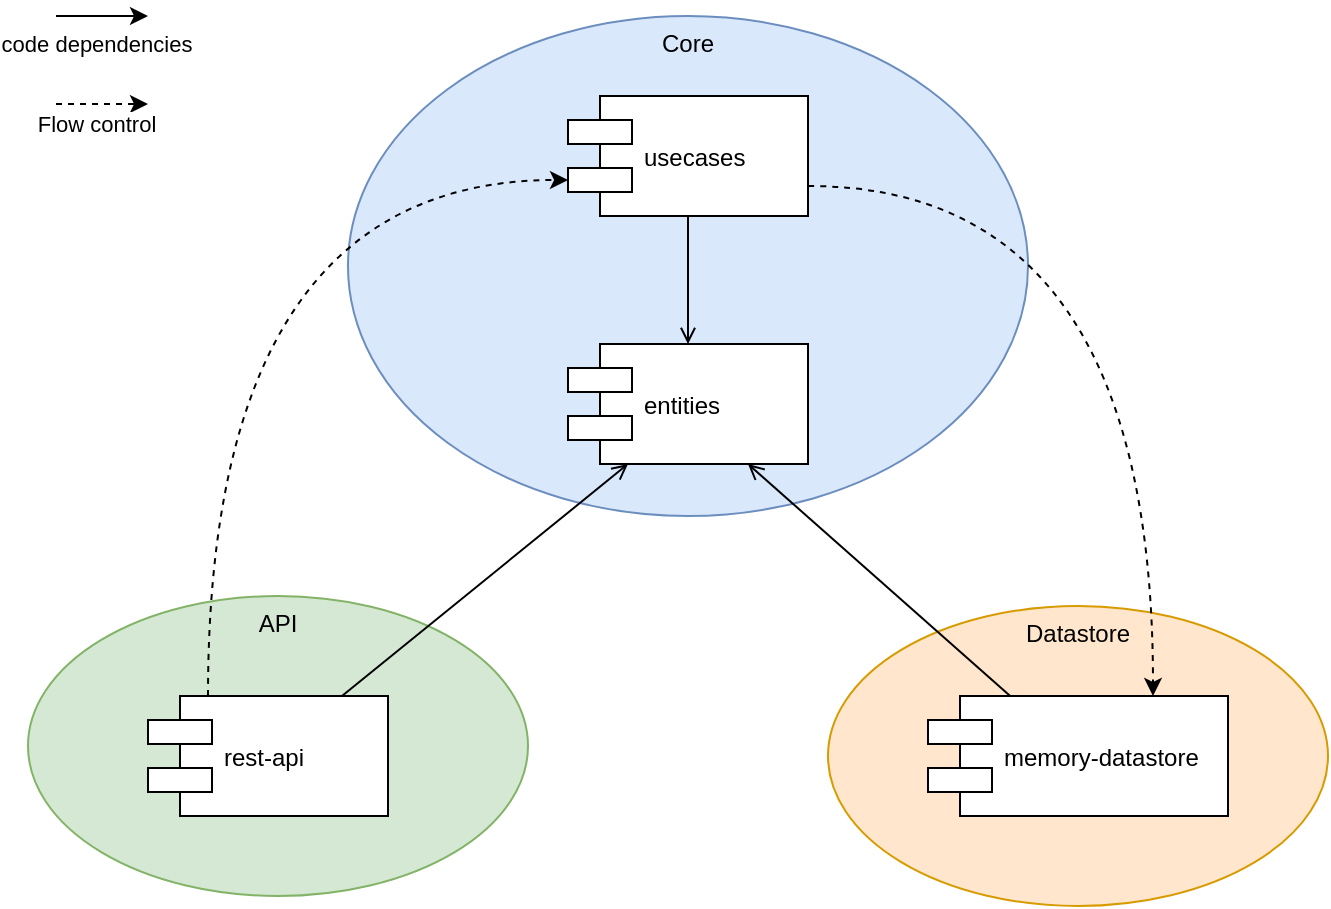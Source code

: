 <mxfile version="12.4.2" type="device" pages="4"><diagram id="RuPGUetqcB6qtvkANAkR" name="Components"><mxGraphModel dx="1248" dy="632" grid="1" gridSize="10" guides="1" tooltips="1" connect="1" arrows="1" fold="1" page="1" pageScale="1" pageWidth="827" pageHeight="1169" math="0" shadow="0"><root><mxCell id="0"/><mxCell id="1" parent="0"/><mxCell id="nGZdGKwZeISWatALYTHc-10" value="Datastore" style="ellipse;whiteSpace=wrap;html=1;verticalAlign=top;fillColor=#ffe6cc;strokeColor=#d79b00;" vertex="1" parent="1"><mxGeometry x="488" y="335" width="250" height="150" as="geometry"/></mxCell><mxCell id="nGZdGKwZeISWatALYTHc-9" value="API" style="ellipse;whiteSpace=wrap;html=1;verticalAlign=top;fillColor=#d5e8d4;strokeColor=#82b366;" vertex="1" parent="1"><mxGeometry x="88" y="330" width="250" height="150" as="geometry"/></mxCell><mxCell id="nGZdGKwZeISWatALYTHc-8" value="Core" style="ellipse;whiteSpace=wrap;html=1;verticalAlign=top;fillColor=#dae8fc;strokeColor=#6c8ebf;" vertex="1" parent="1"><mxGeometry x="248" y="40" width="340" height="250" as="geometry"/></mxCell><mxCell id="2S4x7krTkiD_vt_uix7Z-6" value="code dependencies" style="rounded=0;orthogonalLoop=1;jettySize=auto;html=1;entryX=0.25;entryY=1;entryDx=0;entryDy=0;" parent="1" edge="1"><mxGeometry x="-0.13" y="-14" relative="1" as="geometry"><mxPoint x="102" y="40" as="sourcePoint"/><mxPoint x="148" y="40" as="targetPoint"/><mxPoint as="offset"/></mxGeometry></mxCell><mxCell id="2S4x7krTkiD_vt_uix7Z-9" value="Flow control" style="rounded=0;orthogonalLoop=1;jettySize=auto;html=1;entryX=0;entryY=0.3;entryDx=0;entryDy=0;dashed=1;" parent="1" edge="1"><mxGeometry x="-0.13" y="-10" relative="1" as="geometry"><mxPoint x="102" y="84" as="sourcePoint"/><mxPoint x="148" y="84" as="targetPoint"/><mxPoint as="offset"/></mxGeometry></mxCell><mxCell id="nGZdGKwZeISWatALYTHc-1" value="entities" style="shape=component;align=left;spacingLeft=36;" vertex="1" parent="1"><mxGeometry x="358" y="204" width="120" height="60" as="geometry"/></mxCell><mxCell id="nGZdGKwZeISWatALYTHc-3" style="edgeStyle=orthogonalEdgeStyle;rounded=0;orthogonalLoop=1;jettySize=auto;html=1;entryX=0.5;entryY=0;entryDx=0;entryDy=0;endArrow=open;endFill=0;" edge="1" parent="1" source="nGZdGKwZeISWatALYTHc-2" target="nGZdGKwZeISWatALYTHc-1"><mxGeometry relative="1" as="geometry"/></mxCell><mxCell id="nGZdGKwZeISWatALYTHc-2" value="usecases" style="shape=component;align=left;spacingLeft=36;" vertex="1" parent="1"><mxGeometry x="358" y="80" width="120" height="60" as="geometry"/></mxCell><mxCell id="nGZdGKwZeISWatALYTHc-5" style="rounded=0;orthogonalLoop=1;jettySize=auto;html=1;entryX=0.25;entryY=1;entryDx=0;entryDy=0;endArrow=open;endFill=0;" edge="1" parent="1" source="nGZdGKwZeISWatALYTHc-4" target="nGZdGKwZeISWatALYTHc-1"><mxGeometry relative="1" as="geometry"/></mxCell><mxCell id="nGZdGKwZeISWatALYTHc-4" value="rest-api" style="shape=component;align=left;spacingLeft=36;" vertex="1" parent="1"><mxGeometry x="148" y="380" width="120" height="60" as="geometry"/></mxCell><mxCell id="nGZdGKwZeISWatALYTHc-7" style="edgeStyle=none;rounded=0;orthogonalLoop=1;jettySize=auto;html=1;entryX=0.75;entryY=1;entryDx=0;entryDy=0;endArrow=open;endFill=0;" edge="1" parent="1" source="nGZdGKwZeISWatALYTHc-6" target="nGZdGKwZeISWatALYTHc-1"><mxGeometry relative="1" as="geometry"/></mxCell><mxCell id="nGZdGKwZeISWatALYTHc-6" value="memory-datastore" style="shape=component;align=left;spacingLeft=36;" vertex="1" parent="1"><mxGeometry x="538" y="380" width="150" height="60" as="geometry"/></mxCell><mxCell id="nGZdGKwZeISWatALYTHc-11" style="edgeStyle=orthogonalEdgeStyle;rounded=0;orthogonalLoop=1;jettySize=auto;html=1;exitX=0.25;exitY=0;exitDx=0;exitDy=0;entryX=0;entryY=0.7;entryDx=0;entryDy=0;curved=1;dashed=1;" edge="1" parent="1" source="nGZdGKwZeISWatALYTHc-4" target="nGZdGKwZeISWatALYTHc-2"><mxGeometry relative="1" as="geometry"><mxPoint x="108" y="194" as="sourcePoint"/><mxPoint x="214" y="80" as="targetPoint"/></mxGeometry></mxCell><mxCell id="nGZdGKwZeISWatALYTHc-12" style="edgeStyle=orthogonalEdgeStyle;curved=1;rounded=0;orthogonalLoop=1;jettySize=auto;html=1;exitX=1;exitY=0.75;exitDx=0;exitDy=0;entryX=0.75;entryY=0;entryDx=0;entryDy=0;dashed=1;" edge="1" parent="1" source="nGZdGKwZeISWatALYTHc-2" target="nGZdGKwZeISWatALYTHc-6"><mxGeometry relative="1" as="geometry"><mxPoint x="648" y="140" as="sourcePoint"/><mxPoint x="772" y="257" as="targetPoint"/></mxGeometry></mxCell></root></mxGraphModel></diagram><diagram id="15jl9kN5et_l1-IA1Kyz" name="deployment"><mxGraphModel dx="1248" dy="632" grid="1" gridSize="10" guides="1" tooltips="1" connect="1" arrows="1" fold="1" page="1" pageScale="1" pageWidth="827" pageHeight="1169" math="0" shadow="0"><root><mxCell id="QkI6e6k-G86L0ggc-Q0q-0"/><mxCell id="QkI6e6k-G86L0ggc-Q0q-1" parent="QkI6e6k-G86L0ggc-Q0q-0"/><mxCell id="dZiBtF4ykkRCOTVvrgtD-5" value="docker (juandavidgc/scalable-web)" style="verticalAlign=top;align=left;spacingTop=8;spacingLeft=2;spacingRight=12;shape=cube;size=10;direction=south;fontStyle=4;html=1;" parent="QkI6e6k-G86L0ggc-Q0q-1" vertex="1"><mxGeometry x="130" y="50" width="910" height="650" as="geometry"/></mxCell><mxCell id="dZiBtF4ykkRCOTVvrgtD-4" value="OpenJDK8" style="verticalAlign=top;align=left;spacingTop=8;spacingLeft=2;spacingRight=12;shape=cube;size=10;direction=south;fontStyle=4;html=1;" parent="QkI6e6k-G86L0ggc-Q0q-1" vertex="1"><mxGeometry x="190" y="110" width="810" height="530" as="geometry"/></mxCell><mxCell id="dZiBtF4ykkRCOTVvrgtD-0" value="application.jar" style="shape=component;align=left;spacingLeft=36;verticalAlign=top;" parent="QkI6e6k-G86L0ggc-Q0q-1" vertex="1"><mxGeometry x="250" y="190" width="670" height="400" as="geometry"/></mxCell><mxCell id="dZiBtF4ykkRCOTVvrgtD-1" value="entities.jar" style="shape=component;align=left;spacingLeft=36;" parent="QkI6e6k-G86L0ggc-Q0q-1" vertex="1"><mxGeometry x="520" y="230" width="120" height="60" as="geometry"/></mxCell><mxCell id="PnDselqckGkk8A6zExPY-4" style="edgeStyle=none;rounded=0;orthogonalLoop=1;jettySize=auto;html=1;entryX=0.75;entryY=1;entryDx=0;entryDy=0;endArrow=open;endFill=0;" edge="1" parent="QkI6e6k-G86L0ggc-Q0q-1" source="dZiBtF4ykkRCOTVvrgtD-2" target="dZiBtF4ykkRCOTVvrgtD-1"><mxGeometry relative="1" as="geometry"/></mxCell><mxCell id="dZiBtF4ykkRCOTVvrgtD-2" value="usercases.jar" style="shape=component;align=left;spacingLeft=36;" parent="QkI6e6k-G86L0ggc-Q0q-1" vertex="1"><mxGeometry x="740" y="360" width="120" height="60" as="geometry"/></mxCell><mxCell id="dZiBtF4ykkRCOTVvrgtD-3" value="third party &#10;libraries" style="shape=component;align=left;spacingLeft=36;fillColor=#fff2cc;strokeColor=#d6b656;" parent="QkI6e6k-G86L0ggc-Q0q-1" vertex="1"><mxGeometry x="310" y="490" width="120" height="60" as="geometry"/></mxCell><mxCell id="PnDselqckGkk8A6zExPY-2" style="edgeStyle=none;rounded=0;orthogonalLoop=1;jettySize=auto;html=1;entryX=0.25;entryY=1;entryDx=0;entryDy=0;endArrow=open;endFill=0;" edge="1" parent="QkI6e6k-G86L0ggc-Q0q-1" source="PnDselqckGkk8A6zExPY-0" target="dZiBtF4ykkRCOTVvrgtD-1"><mxGeometry relative="1" as="geometry"/></mxCell><mxCell id="PnDselqckGkk8A6zExPY-0" value="rest-api.jar" style="shape=component;align=left;spacingLeft=36;" vertex="1" parent="QkI6e6k-G86L0ggc-Q0q-1"><mxGeometry x="310" y="370" width="120" height="60" as="geometry"/></mxCell><mxCell id="PnDselqckGkk8A6zExPY-3" style="edgeStyle=none;rounded=0;orthogonalLoop=1;jettySize=auto;html=1;exitX=0.5;exitY=0;exitDx=0;exitDy=0;entryX=0.5;entryY=1;entryDx=0;entryDy=0;endArrow=open;endFill=0;" edge="1" parent="QkI6e6k-G86L0ggc-Q0q-1" source="PnDselqckGkk8A6zExPY-1" target="dZiBtF4ykkRCOTVvrgtD-1"><mxGeometry relative="1" as="geometry"/></mxCell><mxCell id="PnDselqckGkk8A6zExPY-1" value="memory-datastore.jar" style="shape=component;align=left;spacingLeft=36;" vertex="1" parent="QkI6e6k-G86L0ggc-Q0q-1"><mxGeometry x="500" y="400" width="170" height="60" as="geometry"/></mxCell></root></mxGraphModel></diagram><diagram id="SXh_P3honsrQrlrv1Aiw" name="Build Pipeline"><mxGraphModel dx="1248" dy="632" grid="1" gridSize="10" guides="1" tooltips="1" connect="1" arrows="1" fold="1" page="1" pageScale="1" pageWidth="827" pageHeight="1169" math="0" shadow="0"><root><mxCell id="gSQFAzuoQ3Uxa8phh6GD-0"/><mxCell id="gSQFAzuoQ3Uxa8phh6GD-1" parent="gSQFAzuoQ3Uxa8phh6GD-0"/><mxCell id="gSQFAzuoQ3Uxa8phh6GD-4" style="edgeStyle=none;rounded=0;orthogonalLoop=1;jettySize=auto;html=1;entryX=0.5;entryY=0;entryDx=0;entryDy=0;endArrow=classic;endFill=1;" parent="gSQFAzuoQ3Uxa8phh6GD-1" source="gSQFAzuoQ3Uxa8phh6GD-2" target="gSQFAzuoQ3Uxa8phh6GD-3" edge="1"><mxGeometry relative="1" as="geometry"/></mxCell><mxCell id="gSQFAzuoQ3Uxa8phh6GD-2" value="Push to github" style="strokeWidth=2;html=1;shape=mxgraph.flowchart.start_1;whiteSpace=wrap;align=center;" parent="gSQFAzuoQ3Uxa8phh6GD-1" vertex="1"><mxGeometry x="80" y="80" width="100" height="60" as="geometry"/></mxCell><mxCell id="gSQFAzuoQ3Uxa8phh6GD-6" style="edgeStyle=none;rounded=0;orthogonalLoop=1;jettySize=auto;html=1;entryX=0.5;entryY=0;entryDx=0;entryDy=0;endArrow=classic;endFill=1;" parent="gSQFAzuoQ3Uxa8phh6GD-1" source="gSQFAzuoQ3Uxa8phh6GD-3" target="gSQFAzuoQ3Uxa8phh6GD-5" edge="1"><mxGeometry relative="1" as="geometry"/></mxCell><mxCell id="gSQFAzuoQ3Uxa8phh6GD-3" value="mvn install" style="rounded=1;whiteSpace=wrap;html=1;absoluteArcSize=1;arcSize=14;strokeWidth=2;align=center;" parent="gSQFAzuoQ3Uxa8phh6GD-1" vertex="1"><mxGeometry x="70" y="210" width="120" height="70" as="geometry"/></mxCell><mxCell id="gSQFAzuoQ3Uxa8phh6GD-8" style="edgeStyle=none;rounded=0;orthogonalLoop=1;jettySize=auto;html=1;entryX=0.5;entryY=0;entryDx=0;entryDy=0;endArrow=classic;endFill=1;" parent="gSQFAzuoQ3Uxa8phh6GD-1" source="gSQFAzuoQ3Uxa8phh6GD-5" target="gSQFAzuoQ3Uxa8phh6GD-7" edge="1"><mxGeometry relative="1" as="geometry"/></mxCell><mxCell id="gSQFAzuoQ3Uxa8phh6GD-5" value="mvn tests" style="rounded=1;whiteSpace=wrap;html=1;absoluteArcSize=1;arcSize=14;strokeWidth=2;align=center;" parent="gSQFAzuoQ3Uxa8phh6GD-1" vertex="1"><mxGeometry x="70" y="340" width="120" height="70" as="geometry"/></mxCell><mxCell id="gSQFAzuoQ3Uxa8phh6GD-10" style="edgeStyle=none;rounded=0;orthogonalLoop=1;jettySize=auto;html=1;entryX=0.5;entryY=0;entryDx=0;entryDy=0;endArrow=classic;endFill=1;" parent="gSQFAzuoQ3Uxa8phh6GD-1" source="gSQFAzuoQ3Uxa8phh6GD-7" target="gSQFAzuoQ3Uxa8phh6GD-9" edge="1"><mxGeometry relative="1" as="geometry"/></mxCell><mxCell id="gSQFAzuoQ3Uxa8phh6GD-7" value="docker build" style="rounded=1;whiteSpace=wrap;html=1;absoluteArcSize=1;arcSize=14;strokeWidth=2;align=center;" parent="gSQFAzuoQ3Uxa8phh6GD-1" vertex="1"><mxGeometry x="70" y="470" width="120" height="70" as="geometry"/></mxCell><mxCell id="gSQFAzuoQ3Uxa8phh6GD-12" style="edgeStyle=none;rounded=0;orthogonalLoop=1;jettySize=auto;html=1;exitX=1;exitY=0.5;exitDx=0;exitDy=0;entryX=0;entryY=0.5;entryDx=0;entryDy=0;entryPerimeter=0;endArrow=classic;endFill=1;" parent="gSQFAzuoQ3Uxa8phh6GD-1" source="gSQFAzuoQ3Uxa8phh6GD-9" target="gSQFAzuoQ3Uxa8phh6GD-11" edge="1"><mxGeometry relative="1" as="geometry"/></mxCell><mxCell id="gSQFAzuoQ3Uxa8phh6GD-9" value="docker push" style="rounded=1;whiteSpace=wrap;html=1;absoluteArcSize=1;arcSize=14;strokeWidth=2;align=center;" parent="gSQFAzuoQ3Uxa8phh6GD-1" vertex="1"><mxGeometry x="70" y="600" width="120" height="70" as="geometry"/></mxCell><mxCell id="gSQFAzuoQ3Uxa8phh6GD-11" value="success" style="strokeWidth=2;html=1;shape=mxgraph.flowchart.terminator;whiteSpace=wrap;align=center;fillColor=#d5e8d4;strokeColor=#82b366;" parent="gSQFAzuoQ3Uxa8phh6GD-1" vertex="1"><mxGeometry x="290" y="605" width="100" height="60" as="geometry"/></mxCell></root></mxGraphModel></diagram><diagram id="vgWvbeQJkyoIIyxTHkb_" name="Endpoints"><mxGraphModel dx="1248" dy="632" grid="1" gridSize="10" guides="1" tooltips="1" connect="1" arrows="1" fold="1" page="1" pageScale="1" pageWidth="827" pageHeight="1169" math="0" shadow="0"><root><mxCell id="kinp5HKnCwOW0sy70apc-0"/><mxCell id="kinp5HKnCwOW0sy70apc-1" parent="kinp5HKnCwOW0sy70apc-0"/></root></mxGraphModel></diagram></mxfile>